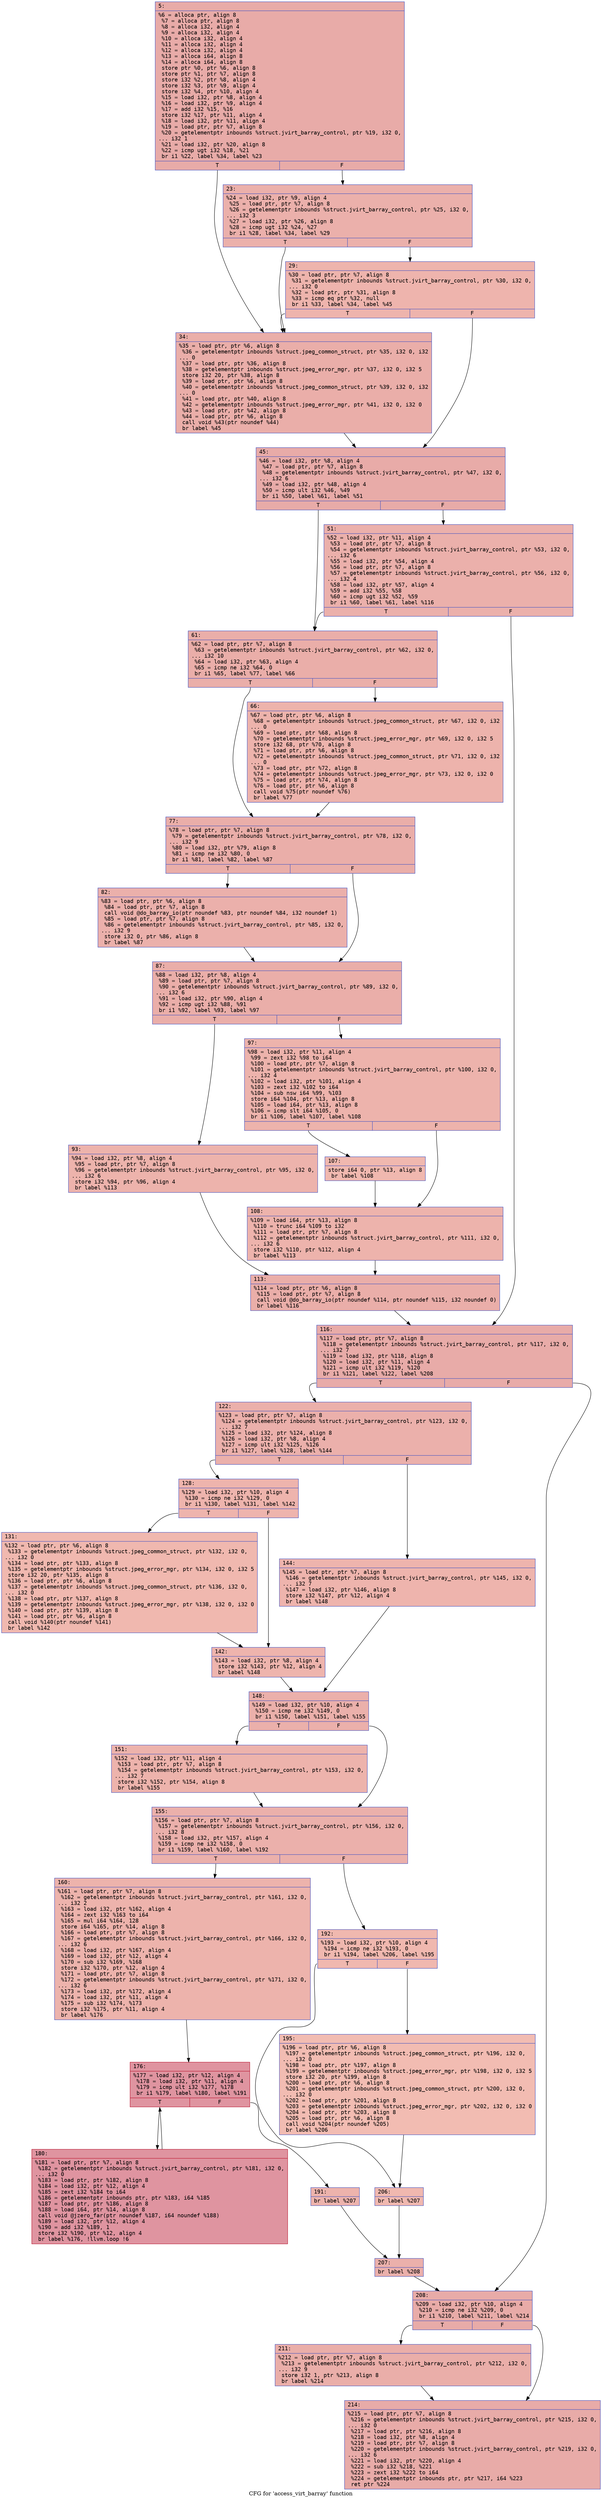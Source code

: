 digraph "CFG for 'access_virt_barray' function" {
	label="CFG for 'access_virt_barray' function";

	Node0x600000119630 [shape=record,color="#3d50c3ff", style=filled, fillcolor="#cc403a70" fontname="Courier",label="{5:\l|  %6 = alloca ptr, align 8\l  %7 = alloca ptr, align 8\l  %8 = alloca i32, align 4\l  %9 = alloca i32, align 4\l  %10 = alloca i32, align 4\l  %11 = alloca i32, align 4\l  %12 = alloca i32, align 4\l  %13 = alloca i64, align 8\l  %14 = alloca i64, align 8\l  store ptr %0, ptr %6, align 8\l  store ptr %1, ptr %7, align 8\l  store i32 %2, ptr %8, align 4\l  store i32 %3, ptr %9, align 4\l  store i32 %4, ptr %10, align 4\l  %15 = load i32, ptr %8, align 4\l  %16 = load i32, ptr %9, align 4\l  %17 = add i32 %15, %16\l  store i32 %17, ptr %11, align 4\l  %18 = load i32, ptr %11, align 4\l  %19 = load ptr, ptr %7, align 8\l  %20 = getelementptr inbounds %struct.jvirt_barray_control, ptr %19, i32 0,\l... i32 1\l  %21 = load i32, ptr %20, align 8\l  %22 = icmp ugt i32 %18, %21\l  br i1 %22, label %34, label %23\l|{<s0>T|<s1>F}}"];
	Node0x600000119630:s0 -> Node0x600000119720[tooltip="5 -> 34\nProbability 50.00%" ];
	Node0x600000119630:s1 -> Node0x600000119680[tooltip="5 -> 23\nProbability 50.00%" ];
	Node0x600000119680 [shape=record,color="#3d50c3ff", style=filled, fillcolor="#d24b4070" fontname="Courier",label="{23:\l|  %24 = load i32, ptr %9, align 4\l  %25 = load ptr, ptr %7, align 8\l  %26 = getelementptr inbounds %struct.jvirt_barray_control, ptr %25, i32 0,\l... i32 3\l  %27 = load i32, ptr %26, align 8\l  %28 = icmp ugt i32 %24, %27\l  br i1 %28, label %34, label %29\l|{<s0>T|<s1>F}}"];
	Node0x600000119680:s0 -> Node0x600000119720[tooltip="23 -> 34\nProbability 50.00%" ];
	Node0x600000119680:s1 -> Node0x6000001196d0[tooltip="23 -> 29\nProbability 50.00%" ];
	Node0x6000001196d0 [shape=record,color="#3d50c3ff", style=filled, fillcolor="#d8564670" fontname="Courier",label="{29:\l|  %30 = load ptr, ptr %7, align 8\l  %31 = getelementptr inbounds %struct.jvirt_barray_control, ptr %30, i32 0,\l... i32 0\l  %32 = load ptr, ptr %31, align 8\l  %33 = icmp eq ptr %32, null\l  br i1 %33, label %34, label %45\l|{<s0>T|<s1>F}}"];
	Node0x6000001196d0:s0 -> Node0x600000119720[tooltip="29 -> 34\nProbability 37.50%" ];
	Node0x6000001196d0:s1 -> Node0x600000119770[tooltip="29 -> 45\nProbability 62.50%" ];
	Node0x600000119720 [shape=record,color="#3d50c3ff", style=filled, fillcolor="#d0473d70" fontname="Courier",label="{34:\l|  %35 = load ptr, ptr %6, align 8\l  %36 = getelementptr inbounds %struct.jpeg_common_struct, ptr %35, i32 0, i32\l... 0\l  %37 = load ptr, ptr %36, align 8\l  %38 = getelementptr inbounds %struct.jpeg_error_mgr, ptr %37, i32 0, i32 5\l  store i32 20, ptr %38, align 8\l  %39 = load ptr, ptr %6, align 8\l  %40 = getelementptr inbounds %struct.jpeg_common_struct, ptr %39, i32 0, i32\l... 0\l  %41 = load ptr, ptr %40, align 8\l  %42 = getelementptr inbounds %struct.jpeg_error_mgr, ptr %41, i32 0, i32 0\l  %43 = load ptr, ptr %42, align 8\l  %44 = load ptr, ptr %6, align 8\l  call void %43(ptr noundef %44)\l  br label %45\l}"];
	Node0x600000119720 -> Node0x600000119770[tooltip="34 -> 45\nProbability 100.00%" ];
	Node0x600000119770 [shape=record,color="#3d50c3ff", style=filled, fillcolor="#cc403a70" fontname="Courier",label="{45:\l|  %46 = load i32, ptr %8, align 4\l  %47 = load ptr, ptr %7, align 8\l  %48 = getelementptr inbounds %struct.jvirt_barray_control, ptr %47, i32 0,\l... i32 6\l  %49 = load i32, ptr %48, align 4\l  %50 = icmp ult i32 %46, %49\l  br i1 %50, label %61, label %51\l|{<s0>T|<s1>F}}"];
	Node0x600000119770:s0 -> Node0x600000119810[tooltip="45 -> 61\nProbability 50.00%" ];
	Node0x600000119770:s1 -> Node0x6000001197c0[tooltip="45 -> 51\nProbability 50.00%" ];
	Node0x6000001197c0 [shape=record,color="#3d50c3ff", style=filled, fillcolor="#d24b4070" fontname="Courier",label="{51:\l|  %52 = load i32, ptr %11, align 4\l  %53 = load ptr, ptr %7, align 8\l  %54 = getelementptr inbounds %struct.jvirt_barray_control, ptr %53, i32 0,\l... i32 6\l  %55 = load i32, ptr %54, align 4\l  %56 = load ptr, ptr %7, align 8\l  %57 = getelementptr inbounds %struct.jvirt_barray_control, ptr %56, i32 0,\l... i32 4\l  %58 = load i32, ptr %57, align 4\l  %59 = add i32 %55, %58\l  %60 = icmp ugt i32 %52, %59\l  br i1 %60, label %61, label %116\l|{<s0>T|<s1>F}}"];
	Node0x6000001197c0:s0 -> Node0x600000119810[tooltip="51 -> 61\nProbability 50.00%" ];
	Node0x6000001197c0:s1 -> Node0x600000119b30[tooltip="51 -> 116\nProbability 50.00%" ];
	Node0x600000119810 [shape=record,color="#3d50c3ff", style=filled, fillcolor="#d0473d70" fontname="Courier",label="{61:\l|  %62 = load ptr, ptr %7, align 8\l  %63 = getelementptr inbounds %struct.jvirt_barray_control, ptr %62, i32 0,\l... i32 10\l  %64 = load i32, ptr %63, align 4\l  %65 = icmp ne i32 %64, 0\l  br i1 %65, label %77, label %66\l|{<s0>T|<s1>F}}"];
	Node0x600000119810:s0 -> Node0x6000001198b0[tooltip="61 -> 77\nProbability 62.50%" ];
	Node0x600000119810:s1 -> Node0x600000119860[tooltip="61 -> 66\nProbability 37.50%" ];
	Node0x600000119860 [shape=record,color="#3d50c3ff", style=filled, fillcolor="#d6524470" fontname="Courier",label="{66:\l|  %67 = load ptr, ptr %6, align 8\l  %68 = getelementptr inbounds %struct.jpeg_common_struct, ptr %67, i32 0, i32\l... 0\l  %69 = load ptr, ptr %68, align 8\l  %70 = getelementptr inbounds %struct.jpeg_error_mgr, ptr %69, i32 0, i32 5\l  store i32 68, ptr %70, align 8\l  %71 = load ptr, ptr %6, align 8\l  %72 = getelementptr inbounds %struct.jpeg_common_struct, ptr %71, i32 0, i32\l... 0\l  %73 = load ptr, ptr %72, align 8\l  %74 = getelementptr inbounds %struct.jpeg_error_mgr, ptr %73, i32 0, i32 0\l  %75 = load ptr, ptr %74, align 8\l  %76 = load ptr, ptr %6, align 8\l  call void %75(ptr noundef %76)\l  br label %77\l}"];
	Node0x600000119860 -> Node0x6000001198b0[tooltip="66 -> 77\nProbability 100.00%" ];
	Node0x6000001198b0 [shape=record,color="#3d50c3ff", style=filled, fillcolor="#d0473d70" fontname="Courier",label="{77:\l|  %78 = load ptr, ptr %7, align 8\l  %79 = getelementptr inbounds %struct.jvirt_barray_control, ptr %78, i32 0,\l... i32 9\l  %80 = load i32, ptr %79, align 8\l  %81 = icmp ne i32 %80, 0\l  br i1 %81, label %82, label %87\l|{<s0>T|<s1>F}}"];
	Node0x6000001198b0:s0 -> Node0x600000119900[tooltip="77 -> 82\nProbability 62.50%" ];
	Node0x6000001198b0:s1 -> Node0x600000119950[tooltip="77 -> 87\nProbability 37.50%" ];
	Node0x600000119900 [shape=record,color="#3d50c3ff", style=filled, fillcolor="#d24b4070" fontname="Courier",label="{82:\l|  %83 = load ptr, ptr %6, align 8\l  %84 = load ptr, ptr %7, align 8\l  call void @do_barray_io(ptr noundef %83, ptr noundef %84, i32 noundef 1)\l  %85 = load ptr, ptr %7, align 8\l  %86 = getelementptr inbounds %struct.jvirt_barray_control, ptr %85, i32 0,\l... i32 9\l  store i32 0, ptr %86, align 8\l  br label %87\l}"];
	Node0x600000119900 -> Node0x600000119950[tooltip="82 -> 87\nProbability 100.00%" ];
	Node0x600000119950 [shape=record,color="#3d50c3ff", style=filled, fillcolor="#d0473d70" fontname="Courier",label="{87:\l|  %88 = load i32, ptr %8, align 4\l  %89 = load ptr, ptr %7, align 8\l  %90 = getelementptr inbounds %struct.jvirt_barray_control, ptr %89, i32 0,\l... i32 6\l  %91 = load i32, ptr %90, align 4\l  %92 = icmp ugt i32 %88, %91\l  br i1 %92, label %93, label %97\l|{<s0>T|<s1>F}}"];
	Node0x600000119950:s0 -> Node0x6000001199a0[tooltip="87 -> 93\nProbability 50.00%" ];
	Node0x600000119950:s1 -> Node0x6000001199f0[tooltip="87 -> 97\nProbability 50.00%" ];
	Node0x6000001199a0 [shape=record,color="#3d50c3ff", style=filled, fillcolor="#d6524470" fontname="Courier",label="{93:\l|  %94 = load i32, ptr %8, align 4\l  %95 = load ptr, ptr %7, align 8\l  %96 = getelementptr inbounds %struct.jvirt_barray_control, ptr %95, i32 0,\l... i32 6\l  store i32 %94, ptr %96, align 4\l  br label %113\l}"];
	Node0x6000001199a0 -> Node0x600000119ae0[tooltip="93 -> 113\nProbability 100.00%" ];
	Node0x6000001199f0 [shape=record,color="#3d50c3ff", style=filled, fillcolor="#d6524470" fontname="Courier",label="{97:\l|  %98 = load i32, ptr %11, align 4\l  %99 = zext i32 %98 to i64\l  %100 = load ptr, ptr %7, align 8\l  %101 = getelementptr inbounds %struct.jvirt_barray_control, ptr %100, i32 0,\l... i32 4\l  %102 = load i32, ptr %101, align 4\l  %103 = zext i32 %102 to i64\l  %104 = sub nsw i64 %99, %103\l  store i64 %104, ptr %13, align 8\l  %105 = load i64, ptr %13, align 8\l  %106 = icmp slt i64 %105, 0\l  br i1 %106, label %107, label %108\l|{<s0>T|<s1>F}}"];
	Node0x6000001199f0:s0 -> Node0x600000119a40[tooltip="97 -> 107\nProbability 37.50%" ];
	Node0x6000001199f0:s1 -> Node0x600000119a90[tooltip="97 -> 108\nProbability 62.50%" ];
	Node0x600000119a40 [shape=record,color="#3d50c3ff", style=filled, fillcolor="#dc5d4a70" fontname="Courier",label="{107:\l|  store i64 0, ptr %13, align 8\l  br label %108\l}"];
	Node0x600000119a40 -> Node0x600000119a90[tooltip="107 -> 108\nProbability 100.00%" ];
	Node0x600000119a90 [shape=record,color="#3d50c3ff", style=filled, fillcolor="#d6524470" fontname="Courier",label="{108:\l|  %109 = load i64, ptr %13, align 8\l  %110 = trunc i64 %109 to i32\l  %111 = load ptr, ptr %7, align 8\l  %112 = getelementptr inbounds %struct.jvirt_barray_control, ptr %111, i32 0,\l... i32 6\l  store i32 %110, ptr %112, align 4\l  br label %113\l}"];
	Node0x600000119a90 -> Node0x600000119ae0[tooltip="108 -> 113\nProbability 100.00%" ];
	Node0x600000119ae0 [shape=record,color="#3d50c3ff", style=filled, fillcolor="#d0473d70" fontname="Courier",label="{113:\l|  %114 = load ptr, ptr %6, align 8\l  %115 = load ptr, ptr %7, align 8\l  call void @do_barray_io(ptr noundef %114, ptr noundef %115, i32 noundef 0)\l  br label %116\l}"];
	Node0x600000119ae0 -> Node0x600000119b30[tooltip="113 -> 116\nProbability 100.00%" ];
	Node0x600000119b30 [shape=record,color="#3d50c3ff", style=filled, fillcolor="#cc403a70" fontname="Courier",label="{116:\l|  %117 = load ptr, ptr %7, align 8\l  %118 = getelementptr inbounds %struct.jvirt_barray_control, ptr %117, i32 0,\l... i32 7\l  %119 = load i32, ptr %118, align 8\l  %120 = load i32, ptr %11, align 4\l  %121 = icmp ult i32 %119, %120\l  br i1 %121, label %122, label %208\l|{<s0>T|<s1>F}}"];
	Node0x600000119b30:s0 -> Node0x600000119b80[tooltip="116 -> 122\nProbability 50.00%" ];
	Node0x600000119b30:s1 -> Node0x60000011a080[tooltip="116 -> 208\nProbability 50.00%" ];
	Node0x600000119b80 [shape=record,color="#3d50c3ff", style=filled, fillcolor="#d24b4070" fontname="Courier",label="{122:\l|  %123 = load ptr, ptr %7, align 8\l  %124 = getelementptr inbounds %struct.jvirt_barray_control, ptr %123, i32 0,\l... i32 7\l  %125 = load i32, ptr %124, align 8\l  %126 = load i32, ptr %8, align 4\l  %127 = icmp ult i32 %125, %126\l  br i1 %127, label %128, label %144\l|{<s0>T|<s1>F}}"];
	Node0x600000119b80:s0 -> Node0x600000119bd0[tooltip="122 -> 128\nProbability 50.00%" ];
	Node0x600000119b80:s1 -> Node0x600000119cc0[tooltip="122 -> 144\nProbability 50.00%" ];
	Node0x600000119bd0 [shape=record,color="#3d50c3ff", style=filled, fillcolor="#d8564670" fontname="Courier",label="{128:\l|  %129 = load i32, ptr %10, align 4\l  %130 = icmp ne i32 %129, 0\l  br i1 %130, label %131, label %142\l|{<s0>T|<s1>F}}"];
	Node0x600000119bd0:s0 -> Node0x600000119c20[tooltip="128 -> 131\nProbability 62.50%" ];
	Node0x600000119bd0:s1 -> Node0x600000119c70[tooltip="128 -> 142\nProbability 37.50%" ];
	Node0x600000119c20 [shape=record,color="#3d50c3ff", style=filled, fillcolor="#dc5d4a70" fontname="Courier",label="{131:\l|  %132 = load ptr, ptr %6, align 8\l  %133 = getelementptr inbounds %struct.jpeg_common_struct, ptr %132, i32 0,\l... i32 0\l  %134 = load ptr, ptr %133, align 8\l  %135 = getelementptr inbounds %struct.jpeg_error_mgr, ptr %134, i32 0, i32 5\l  store i32 20, ptr %135, align 8\l  %136 = load ptr, ptr %6, align 8\l  %137 = getelementptr inbounds %struct.jpeg_common_struct, ptr %136, i32 0,\l... i32 0\l  %138 = load ptr, ptr %137, align 8\l  %139 = getelementptr inbounds %struct.jpeg_error_mgr, ptr %138, i32 0, i32 0\l  %140 = load ptr, ptr %139, align 8\l  %141 = load ptr, ptr %6, align 8\l  call void %140(ptr noundef %141)\l  br label %142\l}"];
	Node0x600000119c20 -> Node0x600000119c70[tooltip="131 -> 142\nProbability 100.00%" ];
	Node0x600000119c70 [shape=record,color="#3d50c3ff", style=filled, fillcolor="#d8564670" fontname="Courier",label="{142:\l|  %143 = load i32, ptr %8, align 4\l  store i32 %143, ptr %12, align 4\l  br label %148\l}"];
	Node0x600000119c70 -> Node0x600000119d10[tooltip="142 -> 148\nProbability 100.00%" ];
	Node0x600000119cc0 [shape=record,color="#3d50c3ff", style=filled, fillcolor="#d8564670" fontname="Courier",label="{144:\l|  %145 = load ptr, ptr %7, align 8\l  %146 = getelementptr inbounds %struct.jvirt_barray_control, ptr %145, i32 0,\l... i32 7\l  %147 = load i32, ptr %146, align 8\l  store i32 %147, ptr %12, align 4\l  br label %148\l}"];
	Node0x600000119cc0 -> Node0x600000119d10[tooltip="144 -> 148\nProbability 100.00%" ];
	Node0x600000119d10 [shape=record,color="#3d50c3ff", style=filled, fillcolor="#d24b4070" fontname="Courier",label="{148:\l|  %149 = load i32, ptr %10, align 4\l  %150 = icmp ne i32 %149, 0\l  br i1 %150, label %151, label %155\l|{<s0>T|<s1>F}}"];
	Node0x600000119d10:s0 -> Node0x600000119d60[tooltip="148 -> 151\nProbability 62.50%" ];
	Node0x600000119d10:s1 -> Node0x600000119db0[tooltip="148 -> 155\nProbability 37.50%" ];
	Node0x600000119d60 [shape=record,color="#3d50c3ff", style=filled, fillcolor="#d6524470" fontname="Courier",label="{151:\l|  %152 = load i32, ptr %11, align 4\l  %153 = load ptr, ptr %7, align 8\l  %154 = getelementptr inbounds %struct.jvirt_barray_control, ptr %153, i32 0,\l... i32 7\l  store i32 %152, ptr %154, align 8\l  br label %155\l}"];
	Node0x600000119d60 -> Node0x600000119db0[tooltip="151 -> 155\nProbability 100.00%" ];
	Node0x600000119db0 [shape=record,color="#3d50c3ff", style=filled, fillcolor="#d24b4070" fontname="Courier",label="{155:\l|  %156 = load ptr, ptr %7, align 8\l  %157 = getelementptr inbounds %struct.jvirt_barray_control, ptr %156, i32 0,\l... i32 8\l  %158 = load i32, ptr %157, align 4\l  %159 = icmp ne i32 %158, 0\l  br i1 %159, label %160, label %192\l|{<s0>T|<s1>F}}"];
	Node0x600000119db0:s0 -> Node0x600000119e00[tooltip="155 -> 160\nProbability 62.50%" ];
	Node0x600000119db0:s1 -> Node0x600000119f40[tooltip="155 -> 192\nProbability 37.50%" ];
	Node0x600000119e00 [shape=record,color="#3d50c3ff", style=filled, fillcolor="#d6524470" fontname="Courier",label="{160:\l|  %161 = load ptr, ptr %7, align 8\l  %162 = getelementptr inbounds %struct.jvirt_barray_control, ptr %161, i32 0,\l... i32 2\l  %163 = load i32, ptr %162, align 4\l  %164 = zext i32 %163 to i64\l  %165 = mul i64 %164, 128\l  store i64 %165, ptr %14, align 8\l  %166 = load ptr, ptr %7, align 8\l  %167 = getelementptr inbounds %struct.jvirt_barray_control, ptr %166, i32 0,\l... i32 6\l  %168 = load i32, ptr %167, align 4\l  %169 = load i32, ptr %12, align 4\l  %170 = sub i32 %169, %168\l  store i32 %170, ptr %12, align 4\l  %171 = load ptr, ptr %7, align 8\l  %172 = getelementptr inbounds %struct.jvirt_barray_control, ptr %171, i32 0,\l... i32 6\l  %173 = load i32, ptr %172, align 4\l  %174 = load i32, ptr %11, align 4\l  %175 = sub i32 %174, %173\l  store i32 %175, ptr %11, align 4\l  br label %176\l}"];
	Node0x600000119e00 -> Node0x600000119e50[tooltip="160 -> 176\nProbability 100.00%" ];
	Node0x600000119e50 [shape=record,color="#b70d28ff", style=filled, fillcolor="#b70d2870" fontname="Courier",label="{176:\l|  %177 = load i32, ptr %12, align 4\l  %178 = load i32, ptr %11, align 4\l  %179 = icmp ult i32 %177, %178\l  br i1 %179, label %180, label %191\l|{<s0>T|<s1>F}}"];
	Node0x600000119e50:s0 -> Node0x600000119ea0[tooltip="176 -> 180\nProbability 96.88%" ];
	Node0x600000119e50:s1 -> Node0x600000119ef0[tooltip="176 -> 191\nProbability 3.12%" ];
	Node0x600000119ea0 [shape=record,color="#b70d28ff", style=filled, fillcolor="#b70d2870" fontname="Courier",label="{180:\l|  %181 = load ptr, ptr %7, align 8\l  %182 = getelementptr inbounds %struct.jvirt_barray_control, ptr %181, i32 0,\l... i32 0\l  %183 = load ptr, ptr %182, align 8\l  %184 = load i32, ptr %12, align 4\l  %185 = zext i32 %184 to i64\l  %186 = getelementptr inbounds ptr, ptr %183, i64 %185\l  %187 = load ptr, ptr %186, align 8\l  %188 = load i64, ptr %14, align 8\l  call void @jzero_far(ptr noundef %187, i64 noundef %188)\l  %189 = load i32, ptr %12, align 4\l  %190 = add i32 %189, 1\l  store i32 %190, ptr %12, align 4\l  br label %176, !llvm.loop !6\l}"];
	Node0x600000119ea0 -> Node0x600000119e50[tooltip="180 -> 176\nProbability 100.00%" ];
	Node0x600000119ef0 [shape=record,color="#3d50c3ff", style=filled, fillcolor="#d6524470" fontname="Courier",label="{191:\l|  br label %207\l}"];
	Node0x600000119ef0 -> Node0x60000011a030[tooltip="191 -> 207\nProbability 100.00%" ];
	Node0x600000119f40 [shape=record,color="#3d50c3ff", style=filled, fillcolor="#dc5d4a70" fontname="Courier",label="{192:\l|  %193 = load i32, ptr %10, align 4\l  %194 = icmp ne i32 %193, 0\l  br i1 %194, label %206, label %195\l|{<s0>T|<s1>F}}"];
	Node0x600000119f40:s0 -> Node0x600000119fe0[tooltip="192 -> 206\nProbability 62.50%" ];
	Node0x600000119f40:s1 -> Node0x600000119f90[tooltip="192 -> 195\nProbability 37.50%" ];
	Node0x600000119f90 [shape=record,color="#3d50c3ff", style=filled, fillcolor="#e1675170" fontname="Courier",label="{195:\l|  %196 = load ptr, ptr %6, align 8\l  %197 = getelementptr inbounds %struct.jpeg_common_struct, ptr %196, i32 0,\l... i32 0\l  %198 = load ptr, ptr %197, align 8\l  %199 = getelementptr inbounds %struct.jpeg_error_mgr, ptr %198, i32 0, i32 5\l  store i32 20, ptr %199, align 8\l  %200 = load ptr, ptr %6, align 8\l  %201 = getelementptr inbounds %struct.jpeg_common_struct, ptr %200, i32 0,\l... i32 0\l  %202 = load ptr, ptr %201, align 8\l  %203 = getelementptr inbounds %struct.jpeg_error_mgr, ptr %202, i32 0, i32 0\l  %204 = load ptr, ptr %203, align 8\l  %205 = load ptr, ptr %6, align 8\l  call void %204(ptr noundef %205)\l  br label %206\l}"];
	Node0x600000119f90 -> Node0x600000119fe0[tooltip="195 -> 206\nProbability 100.00%" ];
	Node0x600000119fe0 [shape=record,color="#3d50c3ff", style=filled, fillcolor="#dc5d4a70" fontname="Courier",label="{206:\l|  br label %207\l}"];
	Node0x600000119fe0 -> Node0x60000011a030[tooltip="206 -> 207\nProbability 100.00%" ];
	Node0x60000011a030 [shape=record,color="#3d50c3ff", style=filled, fillcolor="#d24b4070" fontname="Courier",label="{207:\l|  br label %208\l}"];
	Node0x60000011a030 -> Node0x60000011a080[tooltip="207 -> 208\nProbability 100.00%" ];
	Node0x60000011a080 [shape=record,color="#3d50c3ff", style=filled, fillcolor="#cc403a70" fontname="Courier",label="{208:\l|  %209 = load i32, ptr %10, align 4\l  %210 = icmp ne i32 %209, 0\l  br i1 %210, label %211, label %214\l|{<s0>T|<s1>F}}"];
	Node0x60000011a080:s0 -> Node0x60000011a0d0[tooltip="208 -> 211\nProbability 62.50%" ];
	Node0x60000011a080:s1 -> Node0x60000011a120[tooltip="208 -> 214\nProbability 37.50%" ];
	Node0x60000011a0d0 [shape=record,color="#3d50c3ff", style=filled, fillcolor="#d0473d70" fontname="Courier",label="{211:\l|  %212 = load ptr, ptr %7, align 8\l  %213 = getelementptr inbounds %struct.jvirt_barray_control, ptr %212, i32 0,\l... i32 9\l  store i32 1, ptr %213, align 8\l  br label %214\l}"];
	Node0x60000011a0d0 -> Node0x60000011a120[tooltip="211 -> 214\nProbability 100.00%" ];
	Node0x60000011a120 [shape=record,color="#3d50c3ff", style=filled, fillcolor="#cc403a70" fontname="Courier",label="{214:\l|  %215 = load ptr, ptr %7, align 8\l  %216 = getelementptr inbounds %struct.jvirt_barray_control, ptr %215, i32 0,\l... i32 0\l  %217 = load ptr, ptr %216, align 8\l  %218 = load i32, ptr %8, align 4\l  %219 = load ptr, ptr %7, align 8\l  %220 = getelementptr inbounds %struct.jvirt_barray_control, ptr %219, i32 0,\l... i32 6\l  %221 = load i32, ptr %220, align 4\l  %222 = sub i32 %218, %221\l  %223 = zext i32 %222 to i64\l  %224 = getelementptr inbounds ptr, ptr %217, i64 %223\l  ret ptr %224\l}"];
}
